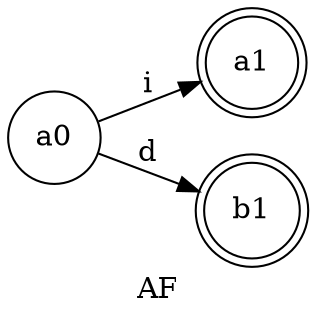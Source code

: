 // AFN
digraph {
	rankdir=LR
	label=AF
	37905416 [label=a0 shape=circle]
	37905368 [label=a1 shape=doublecircle]
	37905416 -> 37905368 [label=i]
	37905560 [label=b1 shape=doublecircle]
	37905416 -> 37905560 [label=d]
}
